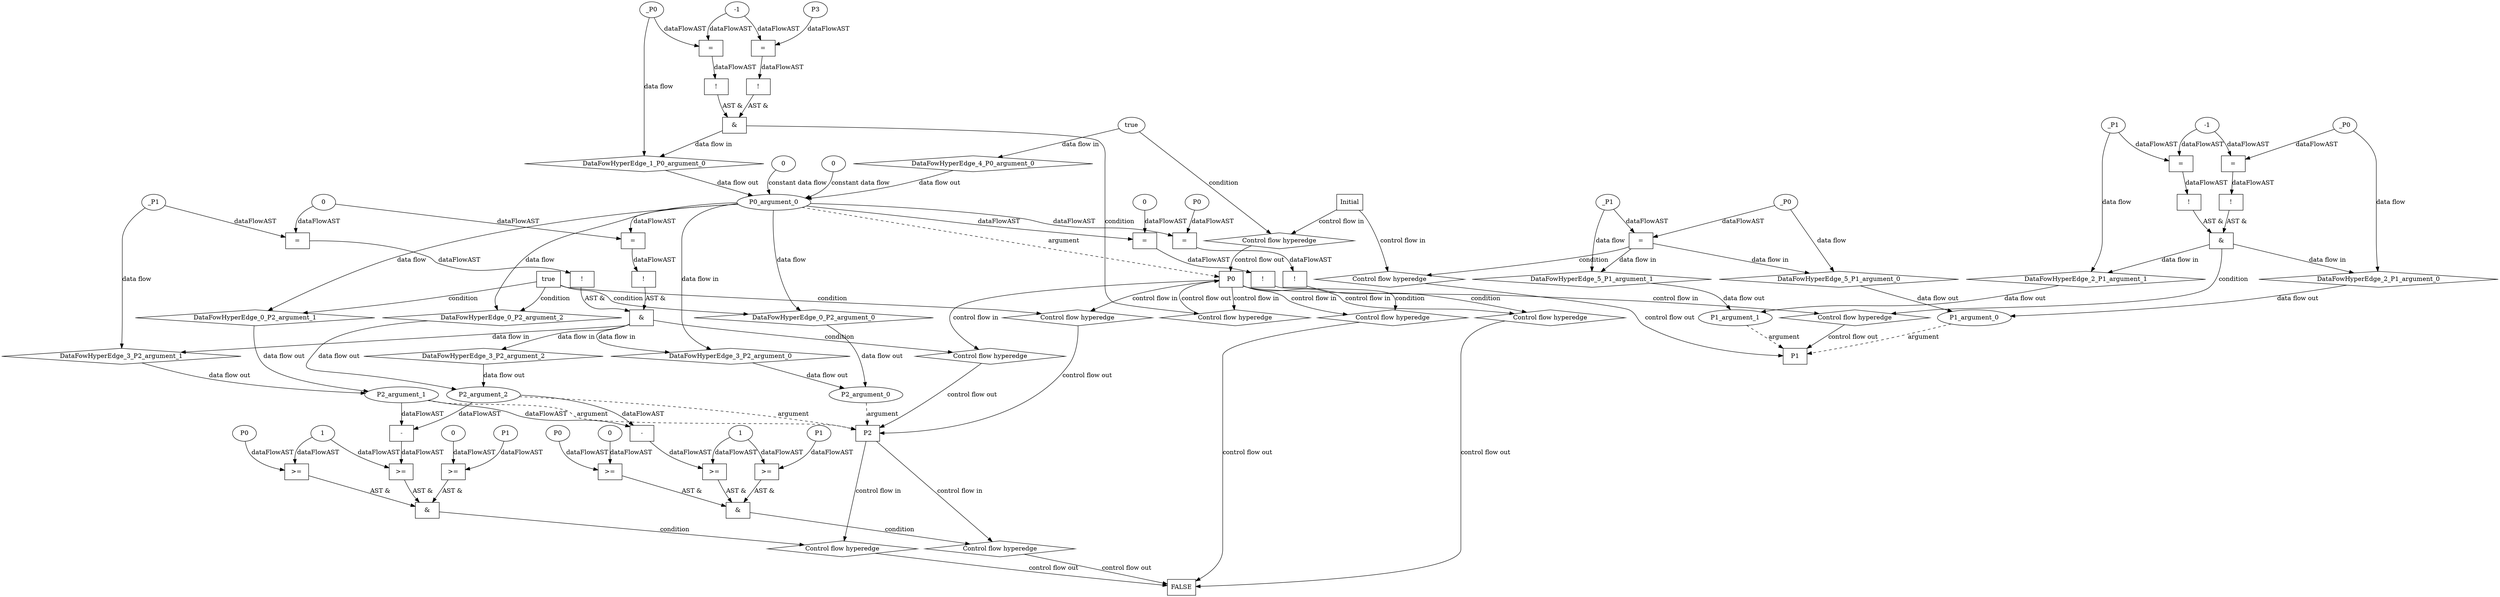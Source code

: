 digraph dag {
"P0" [label="P0" nodeName="P0" class=cfn  shape="rect"];
"P1" [label="P1" nodeName="P1" class=cfn  shape="rect"];
"P2" [label="P2" nodeName="P2" class=cfn  shape="rect"];
FALSE [label="FALSE" nodeName=FALSE class=cfn  shape="rect"];
Initial [label="Initial" nodeName=Initial class=cfn  shape="rect"];
ControlFowHyperEdge_0 [label="Control flow hyperedge" nodeName=ControlFowHyperEdge_0 class=controlFlowHyperEdge shape="diamond"];
"P0" -> ControlFowHyperEdge_0 [label="control flow in"]
ControlFowHyperEdge_0 -> "P2" [label="control flow out"]
ControlFowHyperEdge_1 [label="Control flow hyperedge" nodeName=ControlFowHyperEdge_1 class=controlFlowHyperEdge shape="diamond"];
"P0" -> ControlFowHyperEdge_1 [label="control flow in"]
ControlFowHyperEdge_1 -> "P0" [label="control flow out"]
ControlFowHyperEdge_2 [label="Control flow hyperedge" nodeName=ControlFowHyperEdge_2 class=controlFlowHyperEdge shape="diamond"];
"P0" -> ControlFowHyperEdge_2 [label="control flow in"]
ControlFowHyperEdge_2 -> "P1" [label="control flow out"]
ControlFowHyperEdge_3 [label="Control flow hyperedge" nodeName=ControlFowHyperEdge_3 class=controlFlowHyperEdge shape="diamond"];
"P0" -> ControlFowHyperEdge_3 [label="control flow in"]
ControlFowHyperEdge_3 -> "P2" [label="control flow out"]
ControlFowHyperEdge_4 [label="Control flow hyperedge" nodeName=ControlFowHyperEdge_4 class=controlFlowHyperEdge shape="diamond"];
"Initial" -> ControlFowHyperEdge_4 [label="control flow in"]
ControlFowHyperEdge_4 -> "P0" [label="control flow out"]
ControlFowHyperEdge_5 [label="Control flow hyperedge" nodeName=ControlFowHyperEdge_5 class=controlFlowHyperEdge shape="diamond"];
"Initial" -> ControlFowHyperEdge_5 [label="control flow in"]
ControlFowHyperEdge_5 -> "P1" [label="control flow out"]
ControlFowHyperEdge_6 [label="Control flow hyperedge" nodeName=ControlFowHyperEdge_6 class=controlFlowHyperEdge shape="diamond"];
"P0" -> ControlFowHyperEdge_6 [label="control flow in"]
ControlFowHyperEdge_6 -> "FALSE" [label="control flow out"]
ControlFowHyperEdge_7 [label="Control flow hyperedge" nodeName=ControlFowHyperEdge_7 class=controlFlowHyperEdge shape="diamond"];
"P0" -> ControlFowHyperEdge_7 [label="control flow in"]
ControlFowHyperEdge_7 -> "FALSE" [label="control flow out"]
ControlFowHyperEdge_8 [label="Control flow hyperedge" nodeName=ControlFowHyperEdge_8 class=controlFlowHyperEdge shape="diamond"];
"P2" -> ControlFowHyperEdge_8 [label="control flow in"]
ControlFowHyperEdge_8 -> "FALSE" [label="control flow out"]
ControlFowHyperEdge_9 [label="Control flow hyperedge" nodeName=ControlFowHyperEdge_9 class=controlFlowHyperEdge shape="diamond"];
"P2" -> ControlFowHyperEdge_9 [label="control flow in"]
ControlFowHyperEdge_9 -> "FALSE" [label="control flow out"]
"P2_argument_0" [label="P2_argument_0" nodeName=argument0 class=argument  head="P2" shape="oval"];
"P2_argument_0" -> "P2"[label="argument" style="dashed"]
"P2_argument_1" [label="P2_argument_1" nodeName=argument1 class=argument  head="P2" shape="oval"];
"P2_argument_1" -> "P2"[label="argument" style="dashed"]
"P2_argument_2" [label="P2_argument_2" nodeName=argument2 class=argument  head="P2" shape="oval"];
"P2_argument_2" -> "P2"[label="argument" style="dashed"]
"P0_argument_0" [label="P0_argument_0" nodeName=argument0 class=argument  head="P0" shape="oval"];
"P0_argument_0" -> "P0"[label="argument" style="dashed"]
"P1_argument_0" [label="P1_argument_0" nodeName=argument0 class=argument  head="P1" shape="oval"];
"P1_argument_0" -> "P1"[label="argument" style="dashed"]
"P1_argument_1" [label="P1_argument_1" nodeName=argument1 class=argument  head="P1" shape="oval"];
"P1_argument_1" -> "P1"[label="argument" style="dashed"]

"true_0" [label="true" nodeName="true_0" class=true shape="rect"];
"true_0" -> "ControlFowHyperEdge_0" [label="condition"];

"P0_argument_0" -> "DataFowHyperEdge_0_P2_argument_0" [label="data flow"];

"P0_argument_0" -> "DataFowHyperEdge_0_P2_argument_1" [label="data flow"];

"P0_argument_0" -> "DataFowHyperEdge_0_P2_argument_2" [label="data flow"];
"xxxP0___P0_1xxx_and" [label="&" nodeName="xxxP0___P0_1xxx_and" class=Operator shape="rect"];
"xxxP0___P0_1xxxguard_0_node_0" [label="!" nodeName="xxxP0___P0_1xxxguard_0_node_0" class=Operator shape="rect"];
"xxxP0___P0_1xxxguard_0_node_1" [label="=" nodeName="xxxP0___P0_1xxxguard_0_node_1" class=Operator  shape="rect"];
"xxxP0___P0_1xxxguard_0_node_2" [label="P3" nodeName="xxxP0___P0_1xxxguard_0_node_2" class=Constant ];
"xxxP0___P0_1xxxguard_0_node_3" [label="-1" nodeName="xxxP0___P0_1xxxguard_0_node_3" class=Literal ];
"xxxP0___P0_1xxxguard_0_node_1" -> "xxxP0___P0_1xxxguard_0_node_0"[label="dataFlowAST"]
"xxxP0___P0_1xxxguard_0_node_2" -> "xxxP0___P0_1xxxguard_0_node_1"[label="dataFlowAST"]
"xxxP0___P0_1xxxguard_0_node_3" -> "xxxP0___P0_1xxxguard_0_node_1"[label="dataFlowAST"]

"xxxP0___P0_1xxxguard_0_node_0" -> "xxxP0___P0_1xxx_and" [label="AST &"];
"xxxP0___P0_1xxxguard1_node_0" [label="!" nodeName="xxxP0___P0_1xxxguard1_node_0" class=Operator shape="rect"];
"xxxP0___P0_1xxxguard1_node_1" [label="=" nodeName="xxxP0___P0_1xxxguard1_node_1" class=Operator  shape="rect"];
"xxxP0___P0_1xxxguard1_node_1" -> "xxxP0___P0_1xxxguard1_node_0"[label="dataFlowAST"]
"xxxP0___P0_1xxxdataFlow_0_node_0" -> "xxxP0___P0_1xxxguard1_node_1"[label="dataFlowAST"]
"xxxP0___P0_1xxxguard_0_node_3" -> "xxxP0___P0_1xxxguard1_node_1"[label="dataFlowAST"]

"xxxP0___P0_1xxxguard1_node_0" -> "xxxP0___P0_1xxx_and" [label="AST &"];
"xxxP0___P0_1xxx_and" -> "ControlFowHyperEdge_1" [label="condition"];
"xxxP0___P0_1xxxdataFlow_0_node_0" [label="_P0" nodeName="xxxP0___P0_1xxxdataFlow_0_node_0" class=Constant ];

"xxxP0___P0_1xxxdataFlow_0_node_0" -> "DataFowHyperEdge_1_P0_argument_0" [label="data flow"];
"xxxP1___P0_2xxx_and" [label="&" nodeName="xxxP1___P0_2xxx_and" class=Operator shape="rect"];
"xxxP1___P0_2xxxguard_0_node_0" [label="!" nodeName="xxxP1___P0_2xxxguard_0_node_0" class=Operator shape="rect"];
"xxxP1___P0_2xxxguard_0_node_1" [label="=" nodeName="xxxP1___P0_2xxxguard_0_node_1" class=Operator  shape="rect"];
"xxxP1___P0_2xxxguard_0_node_3" [label="-1" nodeName="xxxP1___P0_2xxxguard_0_node_3" class=Literal ];
"xxxP1___P0_2xxxguard_0_node_1" -> "xxxP1___P0_2xxxguard_0_node_0"[label="dataFlowAST"]
"xxxP1___P0_2xxxdataFlow1_node_0" -> "xxxP1___P0_2xxxguard_0_node_1"[label="dataFlowAST"]
"xxxP1___P0_2xxxguard_0_node_3" -> "xxxP1___P0_2xxxguard_0_node_1"[label="dataFlowAST"]

"xxxP1___P0_2xxxguard_0_node_0" -> "xxxP1___P0_2xxx_and" [label="AST &"];
"xxxP1___P0_2xxxguard1_node_0" [label="!" nodeName="xxxP1___P0_2xxxguard1_node_0" class=Operator shape="rect"];
"xxxP1___P0_2xxxguard1_node_1" [label="=" nodeName="xxxP1___P0_2xxxguard1_node_1" class=Operator  shape="rect"];
"xxxP1___P0_2xxxguard1_node_1" -> "xxxP1___P0_2xxxguard1_node_0"[label="dataFlowAST"]
"xxxP1___P0_2xxxdataFlow_0_node_0" -> "xxxP1___P0_2xxxguard1_node_1"[label="dataFlowAST"]
"xxxP1___P0_2xxxguard_0_node_3" -> "xxxP1___P0_2xxxguard1_node_1"[label="dataFlowAST"]

"xxxP1___P0_2xxxguard1_node_0" -> "xxxP1___P0_2xxx_and" [label="AST &"];
"xxxP1___P0_2xxx_and" -> "ControlFowHyperEdge_2" [label="condition"];
"xxxP1___P0_2xxxdataFlow_0_node_0" [label="_P0" nodeName="xxxP1___P0_2xxxdataFlow_0_node_0" class=Constant ];

"xxxP1___P0_2xxxdataFlow_0_node_0" -> "DataFowHyperEdge_2_P1_argument_0" [label="data flow"];
"xxxP1___P0_2xxxdataFlow1_node_0" [label="_P1" nodeName="xxxP1___P0_2xxxdataFlow1_node_0" class=Constant ];

"xxxP1___P0_2xxxdataFlow1_node_0" -> "DataFowHyperEdge_2_P1_argument_1" [label="data flow"];
"xxxP2___P0_3xxx_and" [label="&" nodeName="xxxP2___P0_3xxx_and" class=Operator shape="rect"];
"xxxP2___P0_3xxxguard_0_node_0" [label="!" nodeName="xxxP2___P0_3xxxguard_0_node_0" class=Operator shape="rect"];
"xxxP2___P0_3xxxguard_0_node_1" [label="=" nodeName="xxxP2___P0_3xxxguard_0_node_1" class=Operator  shape="rect"];
"xxxP2___P0_3xxxguard_0_node_3" [label="0" nodeName="xxxP2___P0_3xxxguard_0_node_3" class=Literal ];
"xxxP2___P0_3xxxguard_0_node_1" -> "xxxP2___P0_3xxxguard_0_node_0"[label="dataFlowAST"]
"xxxP2___P0_3xxxdataFlow_0_node_0" -> "xxxP2___P0_3xxxguard_0_node_1"[label="dataFlowAST"]
"xxxP2___P0_3xxxguard_0_node_3" -> "xxxP2___P0_3xxxguard_0_node_1"[label="dataFlowAST"]

"xxxP2___P0_3xxxguard_0_node_0" -> "xxxP2___P0_3xxx_and" [label="AST &"];
"xxxP2___P0_3xxxguard1_node_0" [label="!" nodeName="xxxP2___P0_3xxxguard1_node_0" class=Operator shape="rect"];
"xxxP2___P0_3xxxguard1_node_1" [label="=" nodeName="xxxP2___P0_3xxxguard1_node_1" class=Operator  shape="rect"];
"xxxP2___P0_3xxxguard1_node_1" -> "xxxP2___P0_3xxxguard1_node_0"[label="dataFlowAST"]
"P0_argument_0" -> "xxxP2___P0_3xxxguard1_node_1"[label="dataFlowAST"]
"xxxP2___P0_3xxxguard_0_node_3" -> "xxxP2___P0_3xxxguard1_node_1"[label="dataFlowAST"]

"xxxP2___P0_3xxxguard1_node_0" -> "xxxP2___P0_3xxx_and" [label="AST &"];
"xxxP2___P0_3xxx_and" -> "ControlFowHyperEdge_3" [label="condition"];
"xxxP2___P0_3xxxdataFlow_0_node_0" [label="_P1" nodeName="xxxP2___P0_3xxxdataFlow_0_node_0" class=Constant ];

"xxxP2___P0_3xxxdataFlow_0_node_0" -> "DataFowHyperEdge_3_P2_argument_1" [label="data flow"];
"xxxP0___Initial_4xxxguard_0_node_0" [label="true" nodeName="xxxP0___Initial_4xxxguard_0_node_0" class=BoolValue ];

"xxxP0___Initial_4xxxguard_0_node_0" -> "ControlFowHyperEdge_4" [label="condition"];
"xxxP1___Initial_5xxxguard_0_node_0" [label="=" nodeName="xxxP1___Initial_5xxxguard_0_node_0" class=Operator  shape="rect"];
"xxxP1___Initial_5xxxdataFlow1_node_0" -> "xxxP1___Initial_5xxxguard_0_node_0"[label="dataFlowAST"]
"xxxP1___Initial_5xxxdataFlow_0_node_0" -> "xxxP1___Initial_5xxxguard_0_node_0"[label="dataFlowAST"]

"xxxP1___Initial_5xxxguard_0_node_0" -> "ControlFowHyperEdge_5" [label="condition"];
"xxxP1___Initial_5xxxdataFlow_0_node_0" [label="_P0" nodeName="xxxP1___Initial_5xxxdataFlow_0_node_0" class=Constant ];

"xxxP1___Initial_5xxxdataFlow_0_node_0" -> "DataFowHyperEdge_5_P1_argument_0" [label="data flow"];
"xxxP1___Initial_5xxxdataFlow1_node_0" [label="_P1" nodeName="xxxP1___Initial_5xxxdataFlow1_node_0" class=Constant ];

"xxxP1___Initial_5xxxdataFlow1_node_0" -> "DataFowHyperEdge_5_P1_argument_1" [label="data flow"];
"xxxFALSE___P0_6xxxguard_0_node_0" [label="!" nodeName="xxxFALSE___P0_6xxxguard_0_node_0" class=Operator shape="rect"];
"xxxFALSE___P0_6xxxguard_0_node_1" [label="=" nodeName="xxxFALSE___P0_6xxxguard_0_node_1" class=Operator  shape="rect"];
"xxxFALSE___P0_6xxxguard_0_node_2" [label="P0" nodeName="xxxFALSE___P0_6xxxguard_0_node_2" class=Constant ];
"xxxFALSE___P0_6xxxguard_0_node_1" -> "xxxFALSE___P0_6xxxguard_0_node_0"[label="dataFlowAST"]
"xxxFALSE___P0_6xxxguard_0_node_2" -> "xxxFALSE___P0_6xxxguard_0_node_1"[label="dataFlowAST"]
"P0_argument_0" -> "xxxFALSE___P0_6xxxguard_0_node_1"[label="dataFlowAST"]

"xxxFALSE___P0_6xxxguard_0_node_0" -> "ControlFowHyperEdge_6" [label="condition"];
"xxxFALSE___P0_7xxxguard_0_node_0" [label="!" nodeName="xxxFALSE___P0_7xxxguard_0_node_0" class=Operator shape="rect"];
"xxxFALSE___P0_7xxxguard_0_node_1" [label="=" nodeName="xxxFALSE___P0_7xxxguard_0_node_1" class=Operator  shape="rect"];
"xxxFALSE___P0_7xxxguard_0_node_3" [label="0" nodeName="xxxFALSE___P0_7xxxguard_0_node_3" class=Literal ];
"xxxFALSE___P0_7xxxguard_0_node_1" -> "xxxFALSE___P0_7xxxguard_0_node_0"[label="dataFlowAST"]
"P0_argument_0" -> "xxxFALSE___P0_7xxxguard_0_node_1"[label="dataFlowAST"]
"xxxFALSE___P0_7xxxguard_0_node_3" -> "xxxFALSE___P0_7xxxguard_0_node_1"[label="dataFlowAST"]

"xxxFALSE___P0_7xxxguard_0_node_0" -> "ControlFowHyperEdge_7" [label="condition"];
"xxxFALSE___P2_8xxx_and" [label="&" nodeName="xxxFALSE___P2_8xxx_and" class=Operator shape="rect"];
"xxxFALSE___P2_8xxxguard_0_node_0" [label=">=" nodeName="xxxFALSE___P2_8xxxguard_0_node_0" class=Operator  shape="rect"];
"xxxFALSE___P2_8xxxguard_0_node_1" [label="-" nodeName="xxxFALSE___P2_8xxxguard_0_node_1" class= Operator shape="rect"];
"xxxFALSE___P2_8xxxguard_0_node_4" [label="1" nodeName="xxxFALSE___P2_8xxxguard_0_node_4" class=Literal ];
"xxxFALSE___P2_8xxxguard_0_node_1" -> "xxxFALSE___P2_8xxxguard_0_node_0"[label="dataFlowAST"]
"xxxFALSE___P2_8xxxguard_0_node_4" -> "xxxFALSE___P2_8xxxguard_0_node_0"[label="dataFlowAST"]
"P2_argument_2" -> "xxxFALSE___P2_8xxxguard_0_node_1"[label="dataFlowAST"]
"P2_argument_1" -> "xxxFALSE___P2_8xxxguard_0_node_1"[label="dataFlowAST"]

"xxxFALSE___P2_8xxxguard_0_node_0" -> "xxxFALSE___P2_8xxx_and" [label="AST &"];
"xxxFALSE___P2_8xxxguard1_node_0" [label=">=" nodeName="xxxFALSE___P2_8xxxguard1_node_0" class=Operator  shape="rect"];
"xxxFALSE___P2_8xxxguard1_node_1" [label="0" nodeName="xxxFALSE___P2_8xxxguard1_node_1" class=Literal ];
"xxxFALSE___P2_8xxxguard1_node_2" [label="P1" nodeName="xxxFALSE___P2_8xxxguard1_node_2" class=Constant ];
"xxxFALSE___P2_8xxxguard1_node_1" -> "xxxFALSE___P2_8xxxguard1_node_0"[label="dataFlowAST"]
"xxxFALSE___P2_8xxxguard1_node_2" -> "xxxFALSE___P2_8xxxguard1_node_0"[label="dataFlowAST"]

"xxxFALSE___P2_8xxxguard1_node_0" -> "xxxFALSE___P2_8xxx_and" [label="AST &"];
"xxxFALSE___P2_8xxxguard2_node_0" [label=">=" nodeName="xxxFALSE___P2_8xxxguard2_node_0" class=Operator  shape="rect"];
"xxxFALSE___P2_8xxxguard2_node_1" [label="P0" nodeName="xxxFALSE___P2_8xxxguard2_node_1" class=Constant ];
"xxxFALSE___P2_8xxxguard2_node_1" -> "xxxFALSE___P2_8xxxguard2_node_0"[label="dataFlowAST"]
"xxxFALSE___P2_8xxxguard_0_node_4" -> "xxxFALSE___P2_8xxxguard2_node_0"[label="dataFlowAST"]

"xxxFALSE___P2_8xxxguard2_node_0" -> "xxxFALSE___P2_8xxx_and" [label="AST &"];
"xxxFALSE___P2_8xxx_and" -> "ControlFowHyperEdge_8" [label="condition"];
"xxxFALSE___P2_9xxx_and" [label="&" nodeName="xxxFALSE___P2_9xxx_and" class=Operator shape="rect"];
"xxxFALSE___P2_9xxxguard_0_node_0" [label=">=" nodeName="xxxFALSE___P2_9xxxguard_0_node_0" class=Operator  shape="rect"];
"xxxFALSE___P2_9xxxguard_0_node_1" [label="-" nodeName="xxxFALSE___P2_9xxxguard_0_node_1" class= Operator shape="rect"];
"xxxFALSE___P2_9xxxguard_0_node_4" [label="1" nodeName="xxxFALSE___P2_9xxxguard_0_node_4" class=Literal ];
"xxxFALSE___P2_9xxxguard_0_node_1" -> "xxxFALSE___P2_9xxxguard_0_node_0"[label="dataFlowAST"]
"xxxFALSE___P2_9xxxguard_0_node_4" -> "xxxFALSE___P2_9xxxguard_0_node_0"[label="dataFlowAST"]
"P2_argument_1" -> "xxxFALSE___P2_9xxxguard_0_node_1"[label="dataFlowAST"]
"P2_argument_2" -> "xxxFALSE___P2_9xxxguard_0_node_1"[label="dataFlowAST"]

"xxxFALSE___P2_9xxxguard_0_node_0" -> "xxxFALSE___P2_9xxx_and" [label="AST &"];
"xxxFALSE___P2_9xxxguard1_node_0" [label=">=" nodeName="xxxFALSE___P2_9xxxguard1_node_0" class=Operator  shape="rect"];
"xxxFALSE___P2_9xxxguard1_node_1" [label="P1" nodeName="xxxFALSE___P2_9xxxguard1_node_1" class=Constant ];
"xxxFALSE___P2_9xxxguard1_node_1" -> "xxxFALSE___P2_9xxxguard1_node_0"[label="dataFlowAST"]
"xxxFALSE___P2_9xxxguard_0_node_4" -> "xxxFALSE___P2_9xxxguard1_node_0"[label="dataFlowAST"]

"xxxFALSE___P2_9xxxguard1_node_0" -> "xxxFALSE___P2_9xxx_and" [label="AST &"];
"xxxFALSE___P2_9xxxguard2_node_0" [label=">=" nodeName="xxxFALSE___P2_9xxxguard2_node_0" class=Operator  shape="rect"];
"xxxFALSE___P2_9xxxguard2_node_1" [label="0" nodeName="xxxFALSE___P2_9xxxguard2_node_1" class=Literal ];
"xxxFALSE___P2_9xxxguard2_node_2" [label="P0" nodeName="xxxFALSE___P2_9xxxguard2_node_2" class=Constant ];
"xxxFALSE___P2_9xxxguard2_node_1" -> "xxxFALSE___P2_9xxxguard2_node_0"[label="dataFlowAST"]
"xxxFALSE___P2_9xxxguard2_node_2" -> "xxxFALSE___P2_9xxxguard2_node_0"[label="dataFlowAST"]

"xxxFALSE___P2_9xxxguard2_node_0" -> "xxxFALSE___P2_9xxx_and" [label="AST &"];
"xxxFALSE___P2_9xxx_and" -> "ControlFowHyperEdge_9" [label="condition"];
"DataFowHyperEdge_0_P2_argument_0" [label="DataFowHyperEdge_0_P2_argument_0" nodeName="DataFowHyperEdge_0_P2_argument_0" class=DataFlowHyperedge shape="diamond"];
"DataFowHyperEdge_0_P2_argument_0" -> "P2_argument_0"[label="data flow out"]
"true_0" -> "DataFowHyperEdge_0_P2_argument_0" [label="condition"];
"DataFowHyperEdge_0_P2_argument_1" [label="DataFowHyperEdge_0_P2_argument_1" nodeName="DataFowHyperEdge_0_P2_argument_1" class=DataFlowHyperedge shape="diamond"];
"DataFowHyperEdge_0_P2_argument_1" -> "P2_argument_1"[label="data flow out"]
"true_0" -> "DataFowHyperEdge_0_P2_argument_1" [label="condition"];
"DataFowHyperEdge_0_P2_argument_2" [label="DataFowHyperEdge_0_P2_argument_2" nodeName="DataFowHyperEdge_0_P2_argument_2" class=DataFlowHyperedge shape="diamond"];
"DataFowHyperEdge_0_P2_argument_2" -> "P2_argument_2"[label="data flow out"]
"true_0" -> "DataFowHyperEdge_0_P2_argument_2" [label="condition"];
"DataFowHyperEdge_1_P0_argument_0" [label="DataFowHyperEdge_1_P0_argument_0" nodeName="DataFowHyperEdge_1_P0_argument_0" class=DataFlowHyperedge shape="diamond"];
"DataFowHyperEdge_1_P0_argument_0" -> "P0_argument_0"[label="data flow out"]
"xxxP0___P0_1xxx_and" -> "DataFowHyperEdge_1_P0_argument_0"[label="data flow in"]
"DataFowHyperEdge_2_P1_argument_0" [label="DataFowHyperEdge_2_P1_argument_0" nodeName="DataFowHyperEdge_2_P1_argument_0" class=DataFlowHyperedge shape="diamond"];
"DataFowHyperEdge_2_P1_argument_0" -> "P1_argument_0"[label="data flow out"]
"xxxP1___P0_2xxx_and" -> "DataFowHyperEdge_2_P1_argument_0"[label="data flow in"]
"DataFowHyperEdge_2_P1_argument_1" [label="DataFowHyperEdge_2_P1_argument_1" nodeName="DataFowHyperEdge_2_P1_argument_1" class=DataFlowHyperedge shape="diamond"];
"DataFowHyperEdge_2_P1_argument_1" -> "P1_argument_1"[label="data flow out"]
"xxxP1___P0_2xxx_and" -> "DataFowHyperEdge_2_P1_argument_1"[label="data flow in"]
"DataFowHyperEdge_3_P2_argument_0" [label="DataFowHyperEdge_3_P2_argument_0" nodeName="DataFowHyperEdge_3_P2_argument_0" class=DataFlowHyperedge shape="diamond"];
"DataFowHyperEdge_3_P2_argument_0" -> "P2_argument_0"[label="data flow out"]
"xxxP2___P0_3xxx_and" -> "DataFowHyperEdge_3_P2_argument_0"[label="data flow in"]
"DataFowHyperEdge_3_P2_argument_1" [label="DataFowHyperEdge_3_P2_argument_1" nodeName="DataFowHyperEdge_3_P2_argument_1" class=DataFlowHyperedge shape="diamond"];
"DataFowHyperEdge_3_P2_argument_1" -> "P2_argument_1"[label="data flow out"]
"xxxP2___P0_3xxx_and" -> "DataFowHyperEdge_3_P2_argument_1"[label="data flow in"]
"DataFowHyperEdge_3_P2_argument_2" [label="DataFowHyperEdge_3_P2_argument_2" nodeName="DataFowHyperEdge_3_P2_argument_2" class=DataFlowHyperedge shape="diamond"];
"DataFowHyperEdge_3_P2_argument_2" -> "P2_argument_2"[label="data flow out"]
"xxxP2___P0_3xxx_and" -> "DataFowHyperEdge_3_P2_argument_2"[label="data flow in"]
"DataFowHyperEdge_4_P0_argument_0" [label="DataFowHyperEdge_4_P0_argument_0" nodeName="DataFowHyperEdge_4_P0_argument_0" class=DataFlowHyperedge shape="diamond"];
"DataFowHyperEdge_4_P0_argument_0" -> "P0_argument_0"[label="data flow out"]
"xxxP0___Initial_4xxxguard_0_node_0" -> "DataFowHyperEdge_4_P0_argument_0"[label="data flow in"]
"DataFowHyperEdge_5_P1_argument_0" [label="DataFowHyperEdge_5_P1_argument_0" nodeName="DataFowHyperEdge_5_P1_argument_0" class=DataFlowHyperedge shape="diamond"];
"DataFowHyperEdge_5_P1_argument_0" -> "P1_argument_0"[label="data flow out"]
"xxxP1___Initial_5xxxguard_0_node_0" -> "DataFowHyperEdge_5_P1_argument_0"[label="data flow in"]
"DataFowHyperEdge_5_P1_argument_1" [label="DataFowHyperEdge_5_P1_argument_1" nodeName="DataFowHyperEdge_5_P1_argument_1" class=DataFlowHyperedge shape="diamond"];
"DataFowHyperEdge_5_P1_argument_1" -> "P1_argument_1"[label="data flow out"]
"xxxP1___Initial_5xxxguard_0_node_0" -> "DataFowHyperEdge_5_P1_argument_1"[label="data flow in"]
"xxxP2___P0_0xxxP0_argument_0_constant_0" [label="0" nodeName="xxxP2___P0_0xxxP0_argument_0_constant_0" class=Constant];
"xxxP2___P0_0xxxP0_argument_0_constant_0" -> "P0_argument_0" [label="constant data flow"];
"xxxFALSE___P0_6xxxP0_argument_0_constant_0" [label="0" nodeName="xxxFALSE___P0_6xxxP0_argument_0_constant_0" class=Constant];
"xxxFALSE___P0_6xxxP0_argument_0_constant_0" -> "P0_argument_0" [label="constant data flow"];
"P0_argument_0" -> "DataFowHyperEdge_3_P2_argument_0"[label="data flow in"]




}
